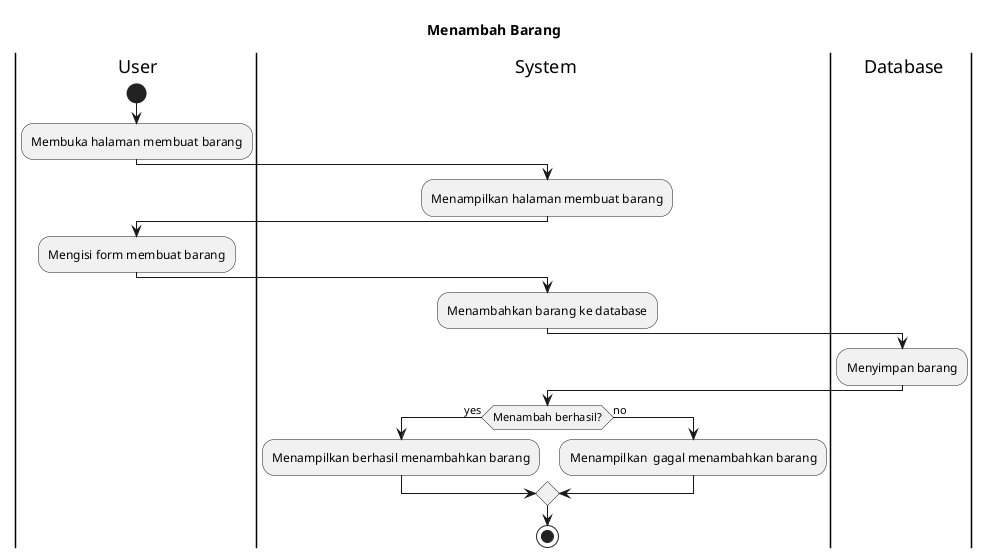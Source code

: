 @startuml
title Menambah Barang
|U| User
|S| System
|D| Database
|U|
start
:Membuka halaman membuat barang;
|S|
:Menampilkan halaman membuat barang;
|U|
:Mengisi form membuat barang;
|S|
:Menambahkan barang ke database;
|D|
:Menyimpan barang;
|S|
if (Menambah berhasil?) then (yes)
  :Menampilkan berhasil menambahkan barang;
else (no)
  :Menampilkan  gagal menambahkan barang;
endif

stop
@enduml
